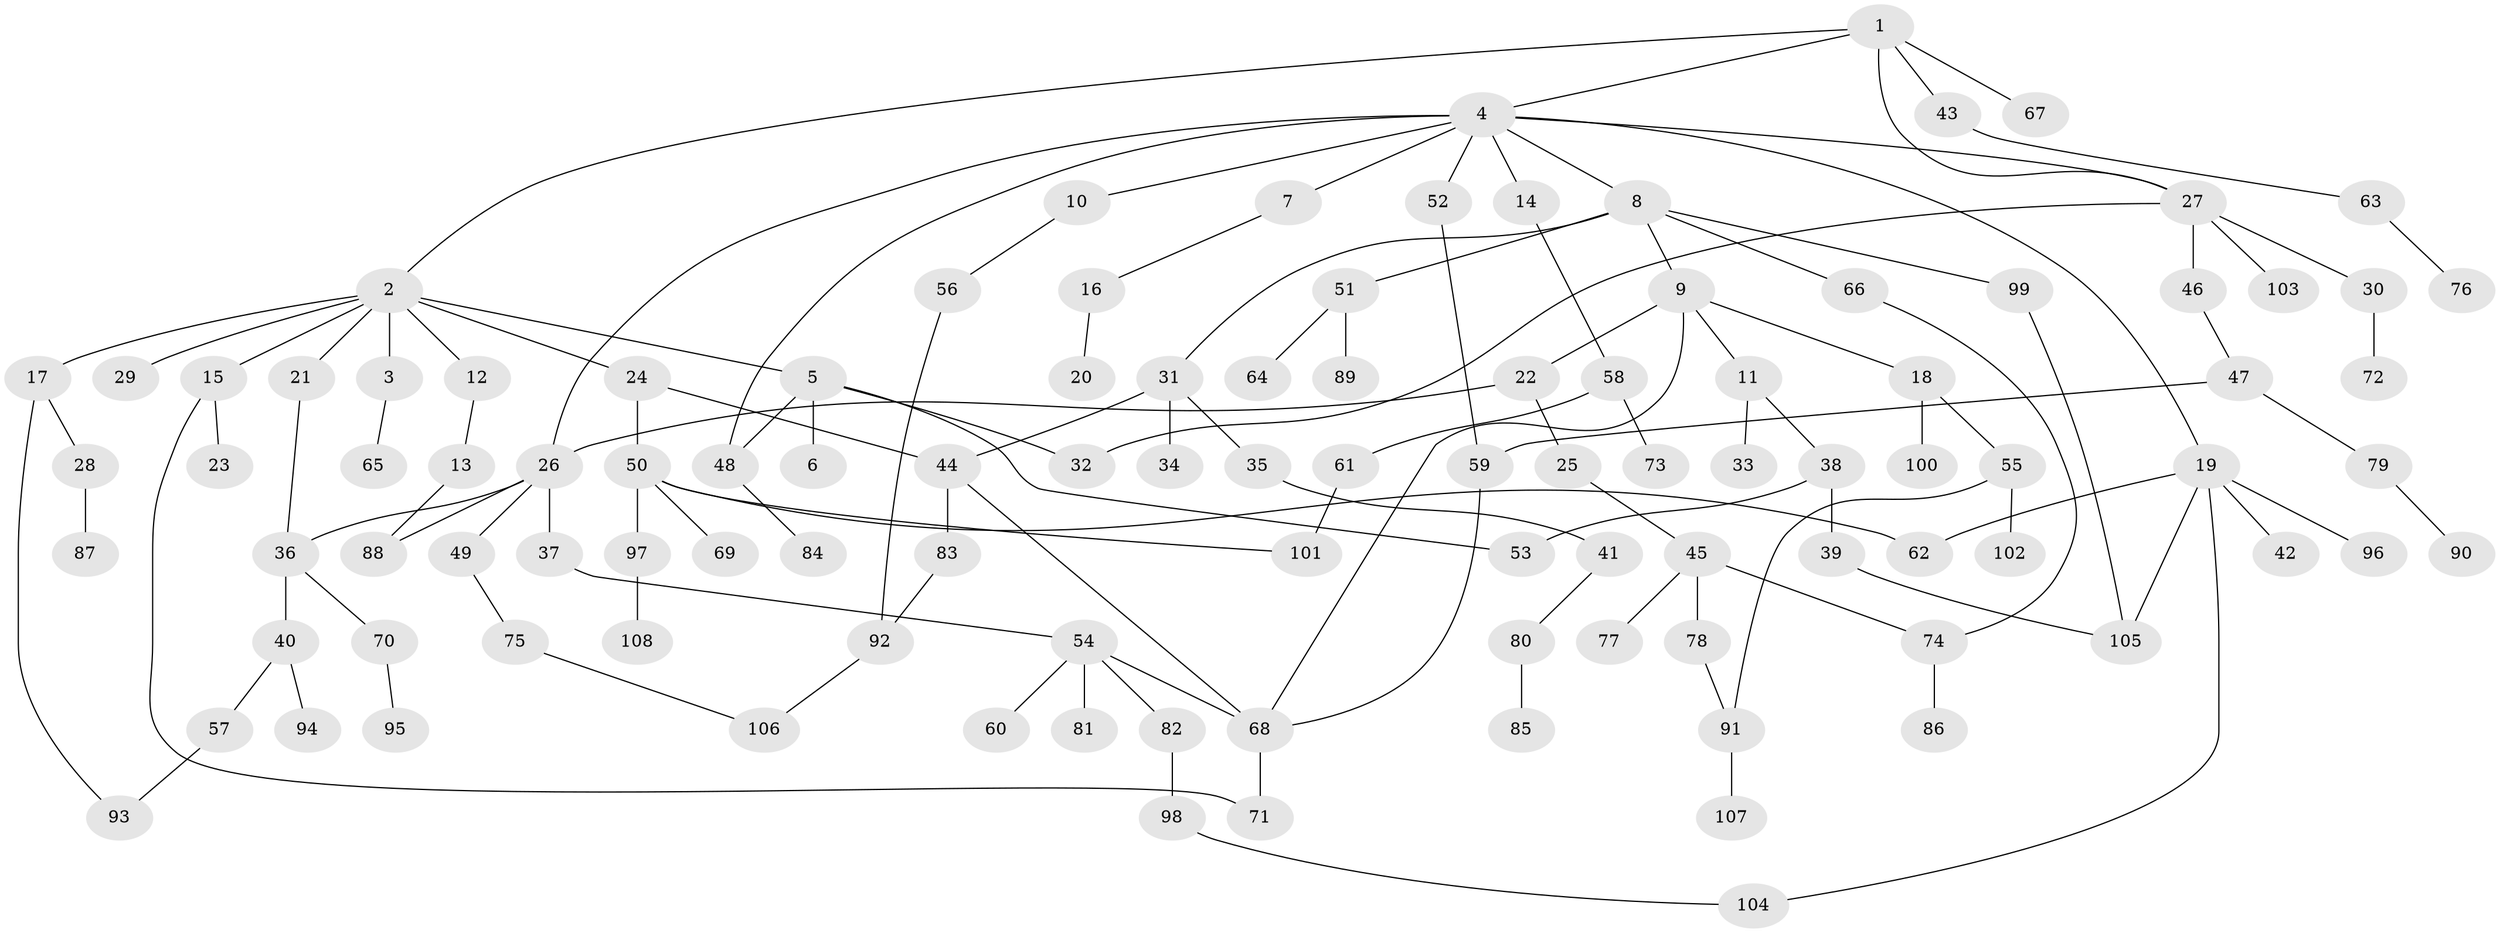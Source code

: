 // coarse degree distribution, {5: 0.06666666666666667, 10: 0.013333333333333334, 2: 0.36, 14: 0.013333333333333334, 1: 0.32, 6: 0.04, 3: 0.13333333333333333, 4: 0.04, 7: 0.013333333333333334}
// Generated by graph-tools (version 1.1) at 2025/51/02/27/25 19:51:40]
// undirected, 108 vertices, 130 edges
graph export_dot {
graph [start="1"]
  node [color=gray90,style=filled];
  1;
  2;
  3;
  4;
  5;
  6;
  7;
  8;
  9;
  10;
  11;
  12;
  13;
  14;
  15;
  16;
  17;
  18;
  19;
  20;
  21;
  22;
  23;
  24;
  25;
  26;
  27;
  28;
  29;
  30;
  31;
  32;
  33;
  34;
  35;
  36;
  37;
  38;
  39;
  40;
  41;
  42;
  43;
  44;
  45;
  46;
  47;
  48;
  49;
  50;
  51;
  52;
  53;
  54;
  55;
  56;
  57;
  58;
  59;
  60;
  61;
  62;
  63;
  64;
  65;
  66;
  67;
  68;
  69;
  70;
  71;
  72;
  73;
  74;
  75;
  76;
  77;
  78;
  79;
  80;
  81;
  82;
  83;
  84;
  85;
  86;
  87;
  88;
  89;
  90;
  91;
  92;
  93;
  94;
  95;
  96;
  97;
  98;
  99;
  100;
  101;
  102;
  103;
  104;
  105;
  106;
  107;
  108;
  1 -- 2;
  1 -- 4;
  1 -- 27;
  1 -- 43;
  1 -- 67;
  2 -- 3;
  2 -- 5;
  2 -- 12;
  2 -- 15;
  2 -- 17;
  2 -- 21;
  2 -- 24;
  2 -- 29;
  3 -- 65;
  4 -- 7;
  4 -- 8;
  4 -- 10;
  4 -- 14;
  4 -- 19;
  4 -- 48;
  4 -- 52;
  4 -- 27;
  4 -- 26;
  5 -- 6;
  5 -- 32;
  5 -- 53;
  5 -- 48;
  7 -- 16;
  8 -- 9;
  8 -- 31;
  8 -- 51;
  8 -- 66;
  8 -- 99;
  9 -- 11;
  9 -- 18;
  9 -- 22;
  9 -- 68;
  10 -- 56;
  11 -- 33;
  11 -- 38;
  12 -- 13;
  13 -- 88;
  14 -- 58;
  15 -- 23;
  15 -- 71;
  16 -- 20;
  17 -- 28;
  17 -- 93;
  18 -- 55;
  18 -- 100;
  19 -- 42;
  19 -- 96;
  19 -- 104;
  19 -- 62;
  19 -- 105;
  21 -- 36;
  22 -- 25;
  22 -- 26;
  24 -- 50;
  24 -- 44;
  25 -- 45;
  26 -- 37;
  26 -- 49;
  26 -- 36;
  26 -- 88;
  27 -- 30;
  27 -- 32;
  27 -- 46;
  27 -- 103;
  28 -- 87;
  30 -- 72;
  31 -- 34;
  31 -- 35;
  31 -- 44;
  35 -- 41;
  36 -- 40;
  36 -- 70;
  37 -- 54;
  38 -- 39;
  38 -- 53;
  39 -- 105;
  40 -- 57;
  40 -- 94;
  41 -- 80;
  43 -- 63;
  44 -- 83;
  44 -- 68;
  45 -- 74;
  45 -- 77;
  45 -- 78;
  46 -- 47;
  47 -- 79;
  47 -- 59;
  48 -- 84;
  49 -- 75;
  50 -- 62;
  50 -- 69;
  50 -- 97;
  50 -- 101;
  51 -- 64;
  51 -- 89;
  52 -- 59;
  54 -- 60;
  54 -- 81;
  54 -- 82;
  54 -- 68;
  55 -- 91;
  55 -- 102;
  56 -- 92;
  57 -- 93;
  58 -- 61;
  58 -- 73;
  59 -- 68;
  61 -- 101;
  63 -- 76;
  66 -- 74;
  68 -- 71;
  70 -- 95;
  74 -- 86;
  75 -- 106;
  78 -- 91;
  79 -- 90;
  80 -- 85;
  82 -- 98;
  83 -- 92;
  91 -- 107;
  92 -- 106;
  97 -- 108;
  98 -- 104;
  99 -- 105;
}
